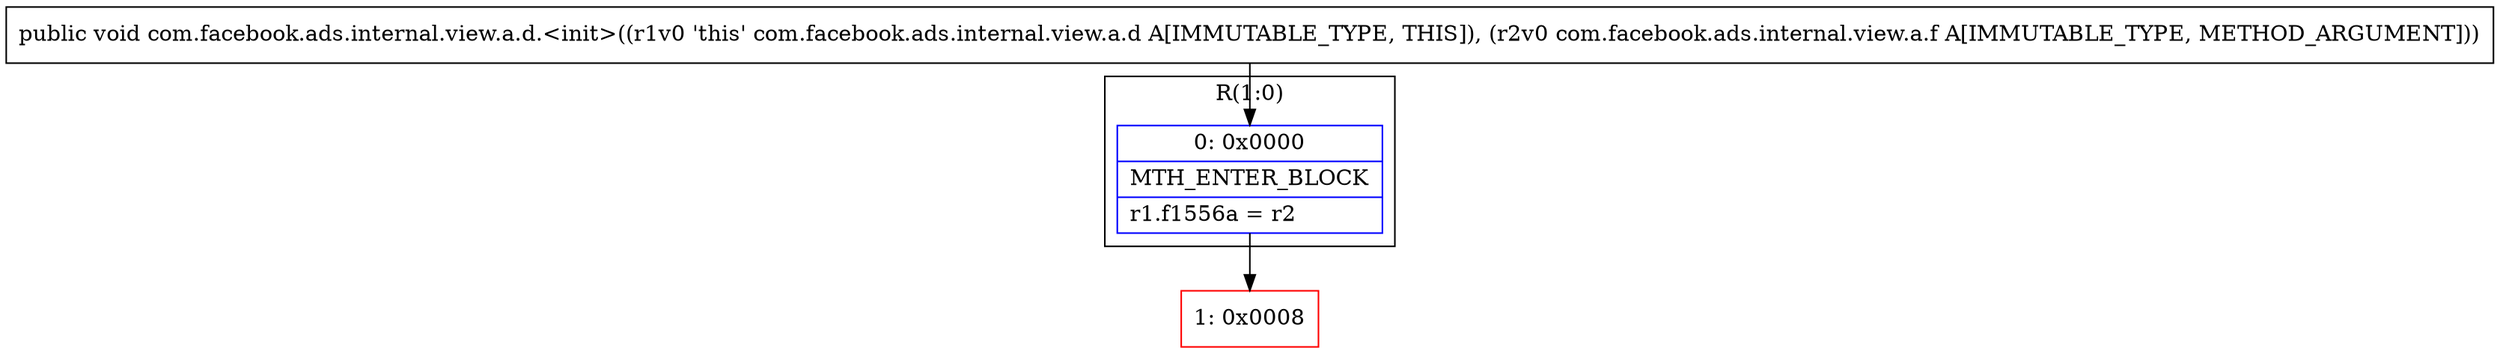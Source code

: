digraph "CFG forcom.facebook.ads.internal.view.a.d.\<init\>(Lcom\/facebook\/ads\/internal\/view\/a\/f;)V" {
subgraph cluster_Region_1386573132 {
label = "R(1:0)";
node [shape=record,color=blue];
Node_0 [shape=record,label="{0\:\ 0x0000|MTH_ENTER_BLOCK\l|r1.f1556a = r2\l}"];
}
Node_1 [shape=record,color=red,label="{1\:\ 0x0008}"];
MethodNode[shape=record,label="{public void com.facebook.ads.internal.view.a.d.\<init\>((r1v0 'this' com.facebook.ads.internal.view.a.d A[IMMUTABLE_TYPE, THIS]), (r2v0 com.facebook.ads.internal.view.a.f A[IMMUTABLE_TYPE, METHOD_ARGUMENT])) }"];
MethodNode -> Node_0;
Node_0 -> Node_1;
}

